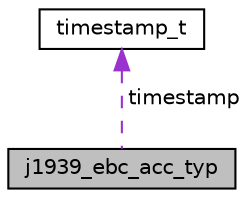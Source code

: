 digraph "j1939_ebc_acc_typ"
{
  edge [fontname="Helvetica",fontsize="10",labelfontname="Helvetica",labelfontsize="10"];
  node [fontname="Helvetica",fontsize="10",shape=record];
  Node1 [label="j1939_ebc_acc_typ",height=0.2,width=0.4,color="black", fillcolor="grey75", style="filled", fontcolor="black"];
  Node2 -> Node1 [dir="back",color="darkorchid3",fontsize="10",style="dashed",label=" timestamp" ,fontname="Helvetica"];
  Node2 [label="timestamp_t",height=0.2,width=0.4,color="black", fillcolor="white", style="filled",URL="$structtimestamp__t.html"];
}

